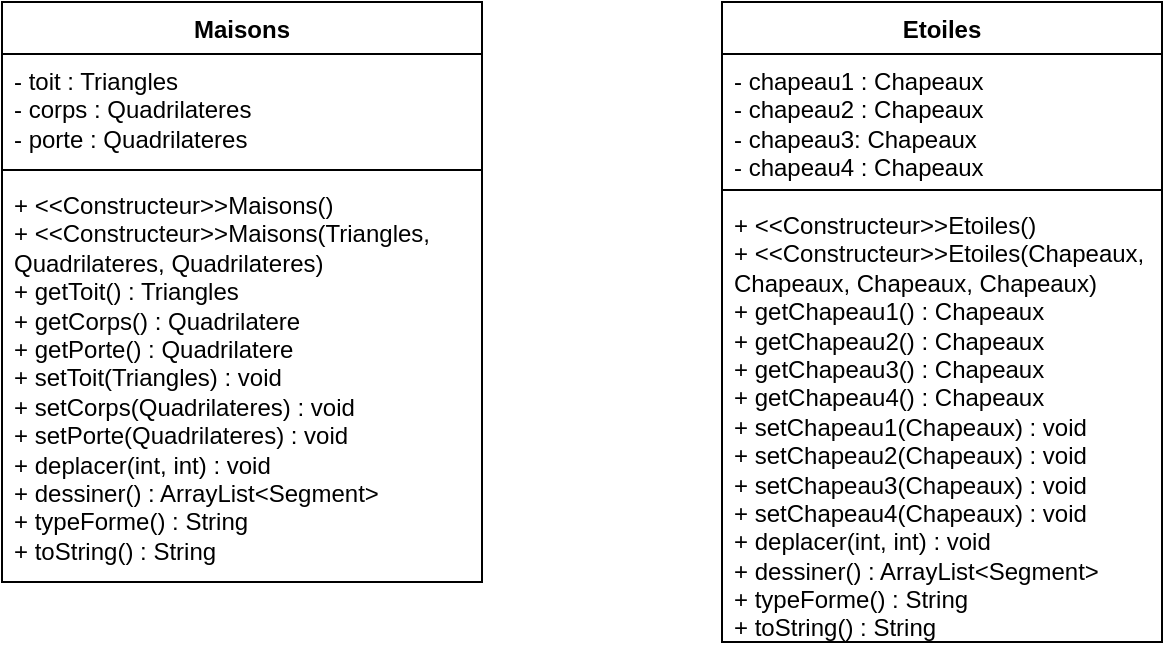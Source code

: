 <mxfile version="21.3.8" type="github">
  <diagram name="Page-1" id="DQJ-7JEXpUN3EwawXKOC">
    <mxGraphModel dx="1290" dy="538" grid="1" gridSize="10" guides="1" tooltips="1" connect="1" arrows="1" fold="1" page="1" pageScale="1" pageWidth="827" pageHeight="1169" math="0" shadow="0">
      <root>
        <mxCell id="0" />
        <mxCell id="1" parent="0" />
        <mxCell id="YWrcRchPcofO2xpShFlW-1" value="Etoiles" style="swimlane;fontStyle=1;align=center;verticalAlign=top;childLayout=stackLayout;horizontal=1;startSize=26;horizontalStack=0;resizeParent=1;resizeParentMax=0;resizeLast=0;collapsible=1;marginBottom=0;whiteSpace=wrap;html=1;" vertex="1" parent="1">
          <mxGeometry x="510" y="150" width="220" height="320" as="geometry" />
        </mxCell>
        <mxCell id="YWrcRchPcofO2xpShFlW-2" value="&lt;div&gt;- chapeau1 : Chapeaux&lt;/div&gt;&lt;div&gt;- chapeau2 : Chapeaux&lt;/div&gt;&lt;div&gt;- chapeau3: Chapeaux&lt;/div&gt;&lt;div&gt;- chapeau4 : Chapeaux&lt;/div&gt;" style="text;strokeColor=none;fillColor=none;align=left;verticalAlign=top;spacingLeft=4;spacingRight=4;overflow=hidden;rotatable=0;points=[[0,0.5],[1,0.5]];portConstraint=eastwest;whiteSpace=wrap;html=1;" vertex="1" parent="YWrcRchPcofO2xpShFlW-1">
          <mxGeometry y="26" width="220" height="64" as="geometry" />
        </mxCell>
        <mxCell id="YWrcRchPcofO2xpShFlW-3" value="" style="line;strokeWidth=1;fillColor=none;align=left;verticalAlign=middle;spacingTop=-1;spacingLeft=3;spacingRight=3;rotatable=0;labelPosition=right;points=[];portConstraint=eastwest;strokeColor=inherit;" vertex="1" parent="YWrcRchPcofO2xpShFlW-1">
          <mxGeometry y="90" width="220" height="8" as="geometry" />
        </mxCell>
        <mxCell id="YWrcRchPcofO2xpShFlW-4" value="&lt;div&gt;+ &amp;lt;&amp;lt;Constructeur&amp;gt;&amp;gt;Etoiles()&lt;/div&gt;&lt;div&gt;+ &amp;lt;&amp;lt;Constructeur&amp;gt;&amp;gt;Etoiles(Chapeaux, Chapeaux, Chapeaux, Chapeaux)&lt;/div&gt;&lt;div&gt;+ getChapeau1() : Chapeaux&lt;/div&gt;&lt;div&gt;+ getChapeau2() : Chapeaux&lt;/div&gt;&lt;div&gt;+ getChapeau3() : Chapeaux&lt;/div&gt;&lt;div&gt;+ getChapeau4() : Chapeaux&lt;/div&gt;&lt;div&gt;+ setChapeau1(Chapeaux) : void&lt;/div&gt;&lt;div&gt;+ setChapeau2(Chapeaux) : void&lt;/div&gt;&lt;div&gt;+ setChapeau3(Chapeaux) : void&lt;/div&gt;&lt;div&gt;+ setChapeau4(Chapeaux) : void&lt;/div&gt;&lt;div&gt;+ deplacer(int, int) : void&lt;/div&gt;&lt;div&gt;&lt;div&gt;&lt;div&gt;+ dessiner() : ArrayList&amp;lt;Segment&amp;gt;&lt;/div&gt;&lt;div&gt;+ typeForme() : String&lt;/div&gt;+ toString() : String&lt;/div&gt;&lt;/div&gt;" style="text;strokeColor=none;fillColor=none;align=left;verticalAlign=top;spacingLeft=4;spacingRight=4;overflow=hidden;rotatable=0;points=[[0,0.5],[1,0.5]];portConstraint=eastwest;whiteSpace=wrap;html=1;" vertex="1" parent="YWrcRchPcofO2xpShFlW-1">
          <mxGeometry y="98" width="220" height="222" as="geometry" />
        </mxCell>
        <mxCell id="YWrcRchPcofO2xpShFlW-5" value="Maisons" style="swimlane;fontStyle=1;align=center;verticalAlign=top;childLayout=stackLayout;horizontal=1;startSize=26;horizontalStack=0;resizeParent=1;resizeParentMax=0;resizeLast=0;collapsible=1;marginBottom=0;whiteSpace=wrap;html=1;" vertex="1" parent="1">
          <mxGeometry x="150" y="150" width="240" height="290" as="geometry" />
        </mxCell>
        <mxCell id="YWrcRchPcofO2xpShFlW-6" value="&lt;div&gt;- toit : Triangles&lt;/div&gt;&lt;div&gt;- corps : Quadrilateres&lt;/div&gt;&lt;div&gt;- porte : Quadrilateres&lt;br&gt;&lt;/div&gt;" style="text;strokeColor=none;fillColor=none;align=left;verticalAlign=top;spacingLeft=4;spacingRight=4;overflow=hidden;rotatable=0;points=[[0,0.5],[1,0.5]];portConstraint=eastwest;whiteSpace=wrap;html=1;" vertex="1" parent="YWrcRchPcofO2xpShFlW-5">
          <mxGeometry y="26" width="240" height="54" as="geometry" />
        </mxCell>
        <mxCell id="YWrcRchPcofO2xpShFlW-7" value="" style="line;strokeWidth=1;fillColor=none;align=left;verticalAlign=middle;spacingTop=-1;spacingLeft=3;spacingRight=3;rotatable=0;labelPosition=right;points=[];portConstraint=eastwest;strokeColor=inherit;" vertex="1" parent="YWrcRchPcofO2xpShFlW-5">
          <mxGeometry y="80" width="240" height="8" as="geometry" />
        </mxCell>
        <mxCell id="YWrcRchPcofO2xpShFlW-8" value="&lt;div&gt;+ &amp;lt;&amp;lt;Constructeur&amp;gt;&amp;gt;Maisons()&lt;/div&gt;&lt;div&gt;&lt;div&gt;+ &amp;lt;&amp;lt;Constructeur&amp;gt;&amp;gt;Maisons(Triangles, Quadrilateres, Quadrilateres)&lt;/div&gt;&lt;div&gt;+ getToit() : Triangles&lt;/div&gt;&lt;div&gt;+ getCorps() : Quadrilatere&lt;/div&gt;&lt;div&gt;+ getPorte() : Quadrilatere&lt;/div&gt;&lt;div&gt;+ setToit(Triangles) : void&lt;/div&gt;&lt;div&gt;+ setCorps(Quadrilateres) : void&lt;/div&gt;&lt;div&gt;+ setPorte(Quadrilateres) : void&lt;/div&gt;&lt;div&gt;+ deplacer(int, int) : void&lt;/div&gt;&lt;div&gt;+ dessiner() : ArrayList&amp;lt;Segment&amp;gt;&lt;/div&gt;&lt;div&gt;+ typeForme() : String&lt;/div&gt;&lt;div&gt;+ toString() : String&lt;br&gt;&lt;/div&gt;&lt;/div&gt;" style="text;strokeColor=none;fillColor=none;align=left;verticalAlign=top;spacingLeft=4;spacingRight=4;overflow=hidden;rotatable=0;points=[[0,0.5],[1,0.5]];portConstraint=eastwest;whiteSpace=wrap;html=1;" vertex="1" parent="YWrcRchPcofO2xpShFlW-5">
          <mxGeometry y="88" width="240" height="202" as="geometry" />
        </mxCell>
      </root>
    </mxGraphModel>
  </diagram>
</mxfile>
